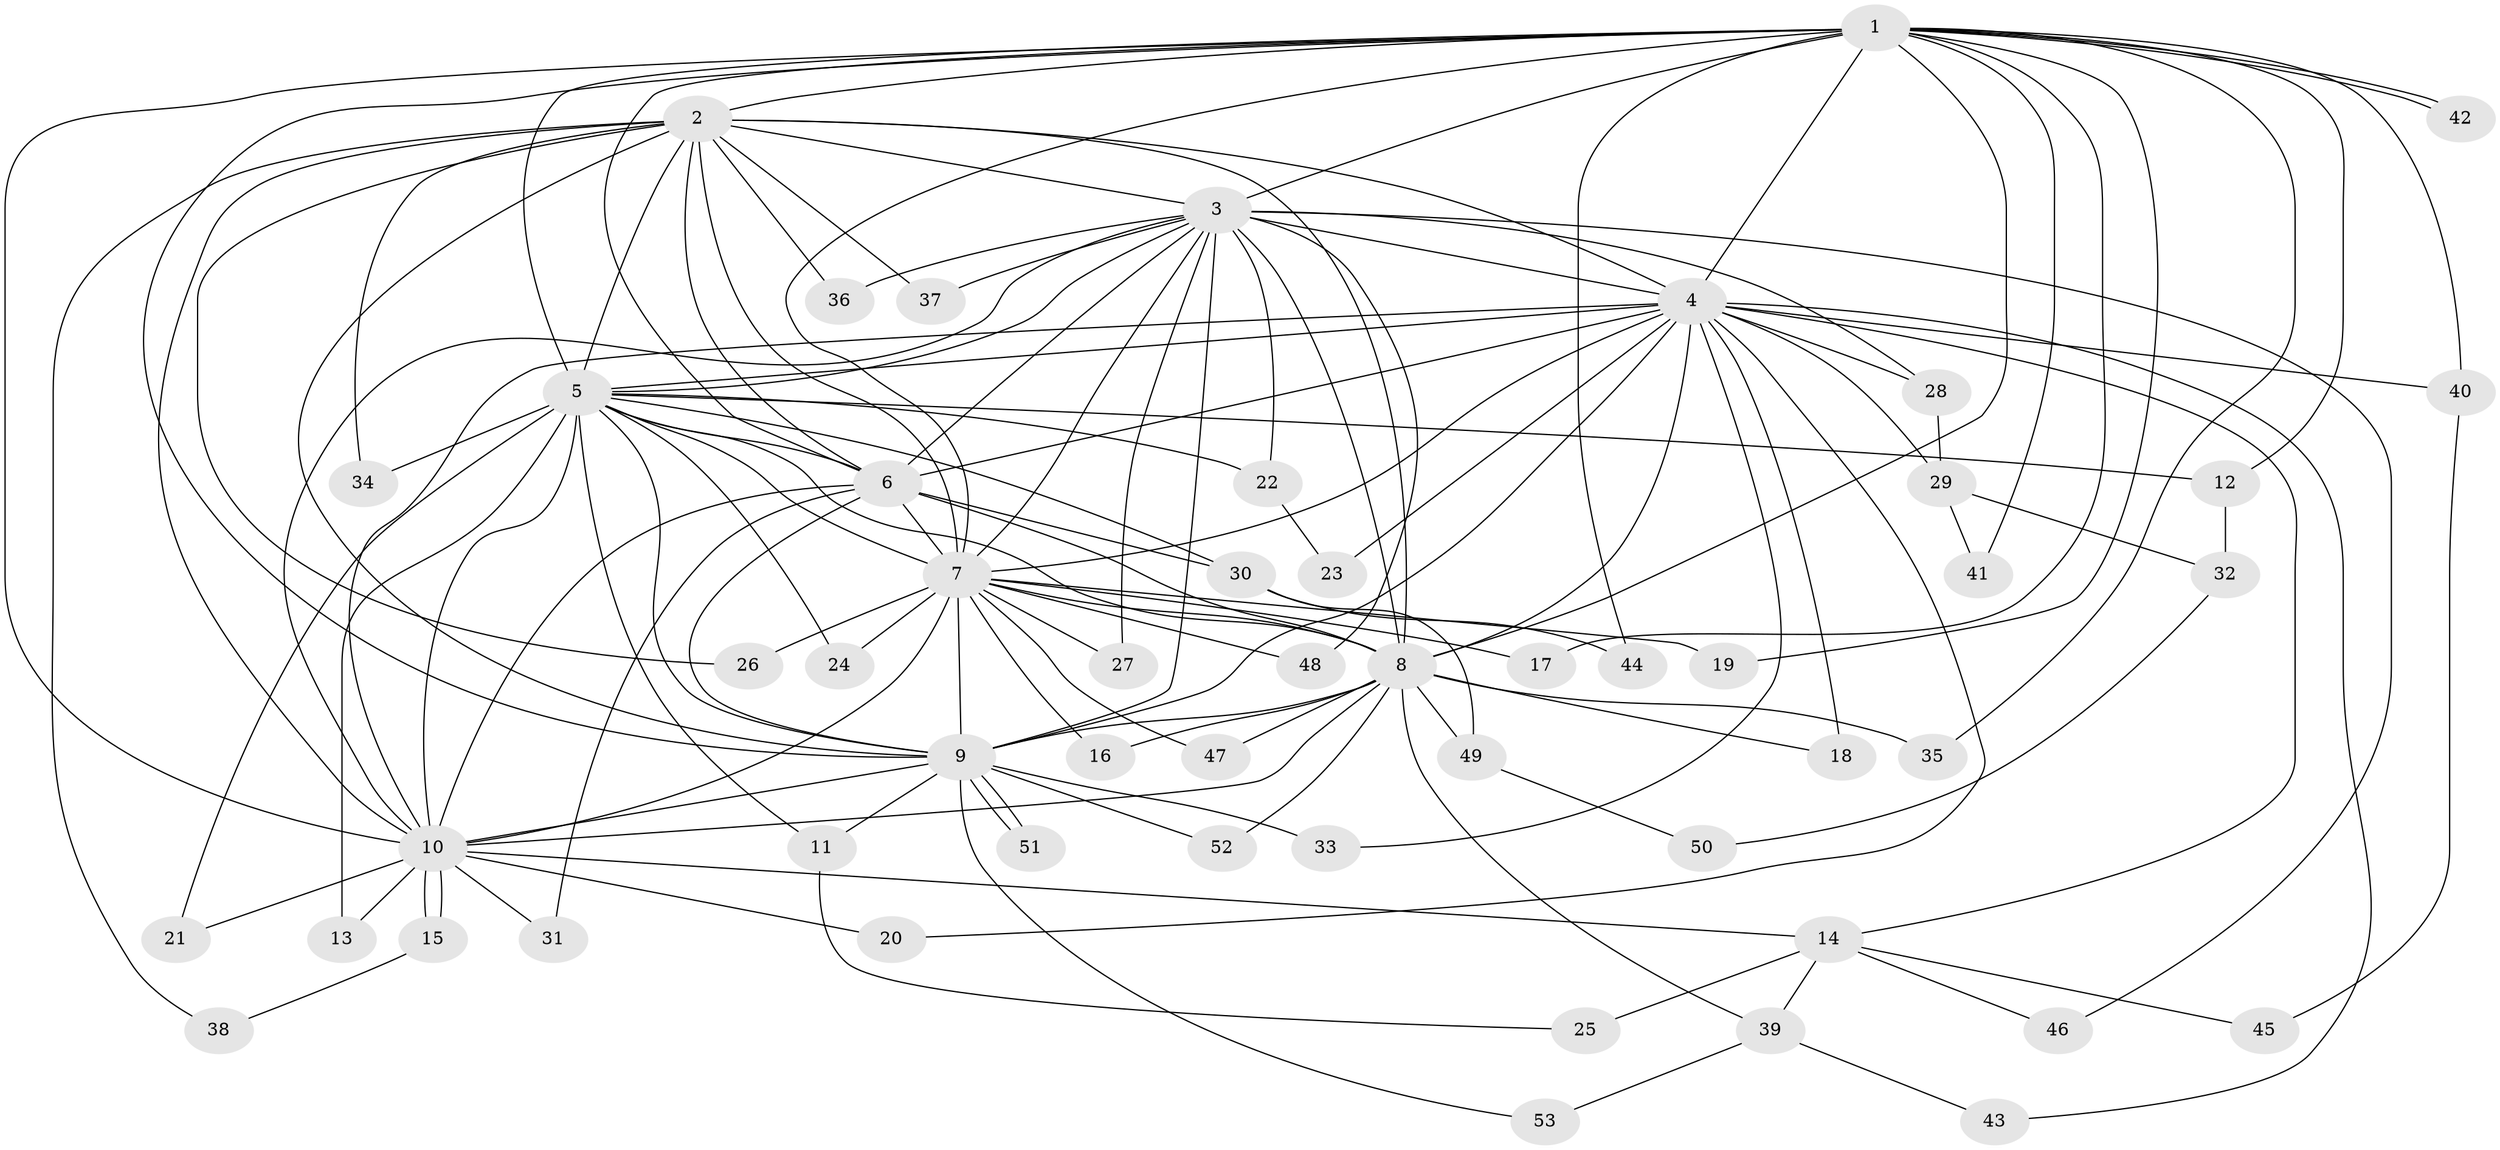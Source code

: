 // Generated by graph-tools (version 1.1) at 2025/11/02/27/25 16:11:07]
// undirected, 53 vertices, 131 edges
graph export_dot {
graph [start="1"]
  node [color=gray90,style=filled];
  1;
  2;
  3;
  4;
  5;
  6;
  7;
  8;
  9;
  10;
  11;
  12;
  13;
  14;
  15;
  16;
  17;
  18;
  19;
  20;
  21;
  22;
  23;
  24;
  25;
  26;
  27;
  28;
  29;
  30;
  31;
  32;
  33;
  34;
  35;
  36;
  37;
  38;
  39;
  40;
  41;
  42;
  43;
  44;
  45;
  46;
  47;
  48;
  49;
  50;
  51;
  52;
  53;
  1 -- 2;
  1 -- 3;
  1 -- 4;
  1 -- 5;
  1 -- 6;
  1 -- 7;
  1 -- 8;
  1 -- 9;
  1 -- 10;
  1 -- 12;
  1 -- 17;
  1 -- 19;
  1 -- 35;
  1 -- 40;
  1 -- 41;
  1 -- 42;
  1 -- 42;
  1 -- 44;
  2 -- 3;
  2 -- 4;
  2 -- 5;
  2 -- 6;
  2 -- 7;
  2 -- 8;
  2 -- 9;
  2 -- 10;
  2 -- 26;
  2 -- 34;
  2 -- 36;
  2 -- 37;
  2 -- 38;
  3 -- 4;
  3 -- 5;
  3 -- 6;
  3 -- 7;
  3 -- 8;
  3 -- 9;
  3 -- 10;
  3 -- 22;
  3 -- 27;
  3 -- 28;
  3 -- 36;
  3 -- 37;
  3 -- 46;
  3 -- 48;
  4 -- 5;
  4 -- 6;
  4 -- 7;
  4 -- 8;
  4 -- 9;
  4 -- 10;
  4 -- 14;
  4 -- 18;
  4 -- 20;
  4 -- 23;
  4 -- 28;
  4 -- 29;
  4 -- 33;
  4 -- 40;
  4 -- 43;
  5 -- 6;
  5 -- 7;
  5 -- 8;
  5 -- 9;
  5 -- 10;
  5 -- 11;
  5 -- 12;
  5 -- 13;
  5 -- 21;
  5 -- 22;
  5 -- 24;
  5 -- 30;
  5 -- 34;
  6 -- 7;
  6 -- 8;
  6 -- 9;
  6 -- 10;
  6 -- 30;
  6 -- 31;
  7 -- 8;
  7 -- 9;
  7 -- 10;
  7 -- 16;
  7 -- 17;
  7 -- 19;
  7 -- 24;
  7 -- 26;
  7 -- 27;
  7 -- 47;
  7 -- 48;
  8 -- 9;
  8 -- 10;
  8 -- 16;
  8 -- 18;
  8 -- 35;
  8 -- 39;
  8 -- 47;
  8 -- 49;
  8 -- 52;
  9 -- 10;
  9 -- 11;
  9 -- 33;
  9 -- 51;
  9 -- 51;
  9 -- 52;
  9 -- 53;
  10 -- 13;
  10 -- 14;
  10 -- 15;
  10 -- 15;
  10 -- 20;
  10 -- 21;
  10 -- 31;
  11 -- 25;
  12 -- 32;
  14 -- 25;
  14 -- 39;
  14 -- 45;
  14 -- 46;
  15 -- 38;
  22 -- 23;
  28 -- 29;
  29 -- 32;
  29 -- 41;
  30 -- 44;
  30 -- 49;
  32 -- 50;
  39 -- 43;
  39 -- 53;
  40 -- 45;
  49 -- 50;
}
